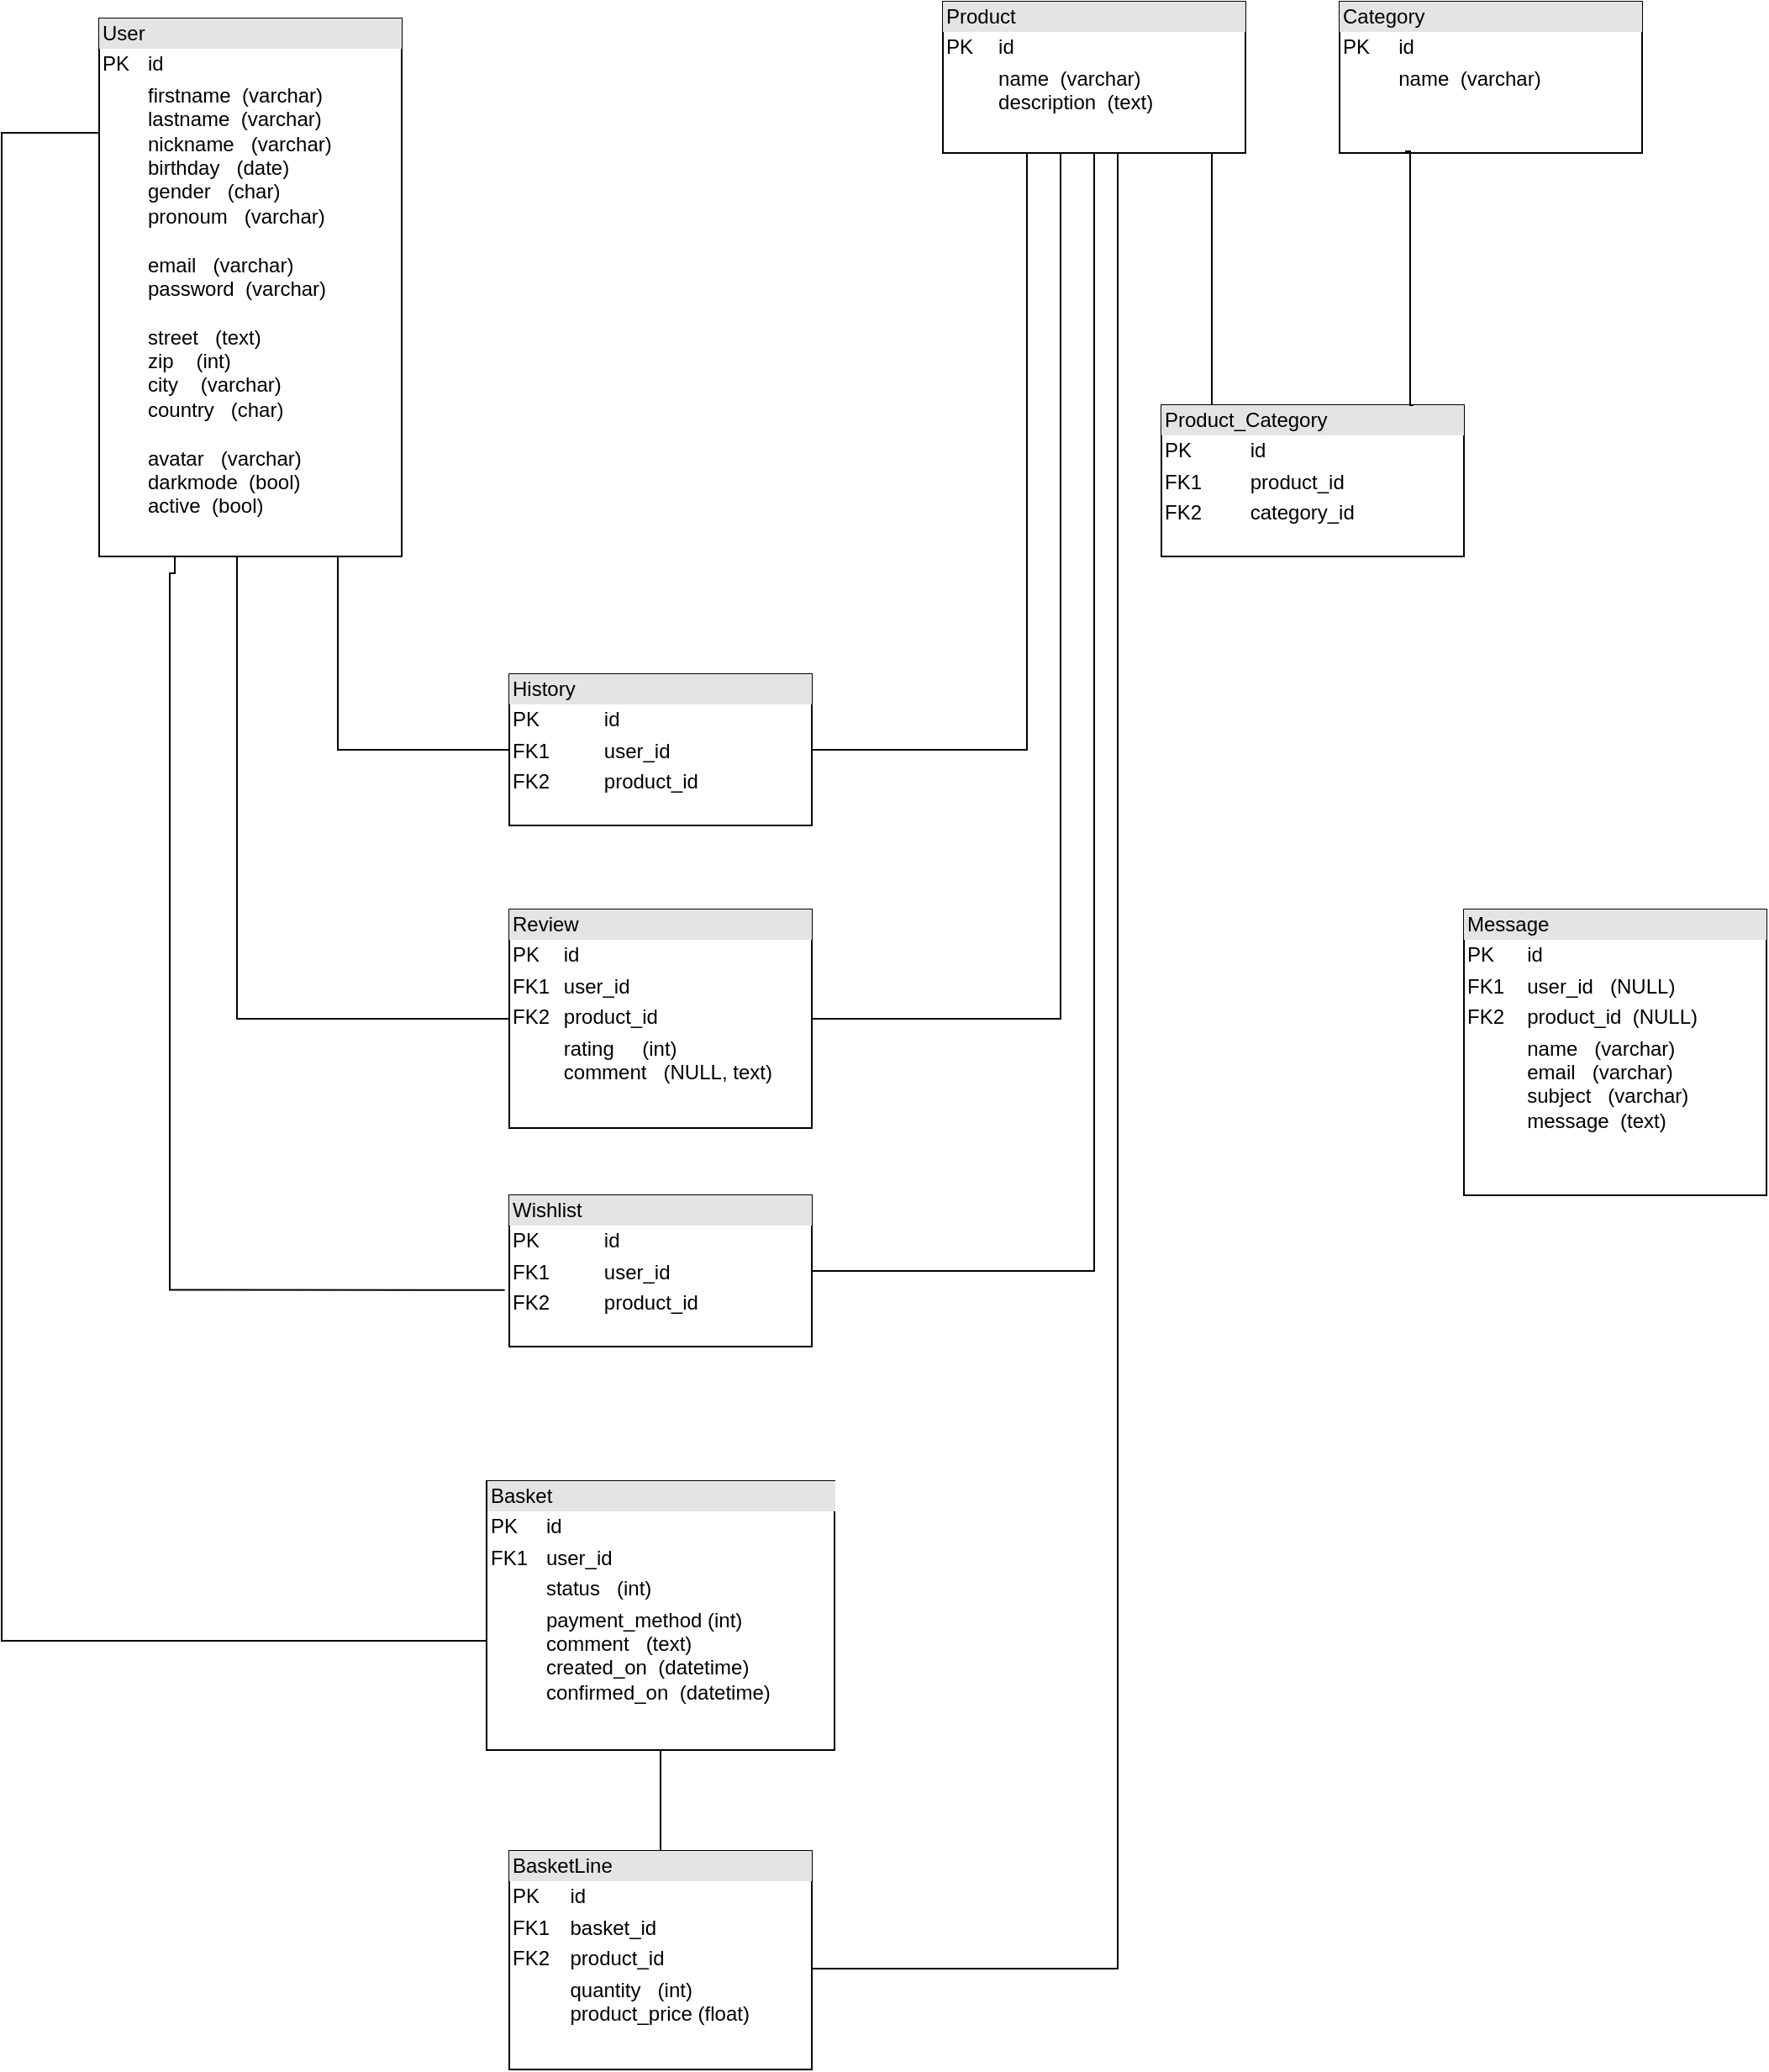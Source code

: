 <mxfile version="17.4.3" type="github">
  <diagram name="Page-1" id="efa7a0a1-bf9b-a30e-e6df-94a7791c09e9">
    <mxGraphModel dx="2420" dy="1288" grid="1" gridSize="10" guides="1" tooltips="1" connect="1" arrows="1" fold="1" page="1" pageScale="1" pageWidth="826" pageHeight="1169" background="none" math="0" shadow="0">
      <root>
        <mxCell id="0" />
        <mxCell id="1" parent="0" />
        <mxCell id="7sR44fBisxMXBcaijbZk-114" value="&lt;div style=&quot;box-sizing: border-box ; width: 100% ; background: #e4e4e4 ; padding: 2px&quot;&gt;Product&lt;/div&gt;&lt;table style=&quot;width: 100% ; font-size: 1em&quot; cellpadding=&quot;2&quot; cellspacing=&quot;0&quot;&gt;&lt;tbody&gt;&lt;tr&gt;&lt;td&gt;PK&lt;/td&gt;&lt;td&gt;id&lt;/td&gt;&lt;/tr&gt;&lt;tr&gt;&lt;td&gt;&lt;/td&gt;&lt;td&gt;name&lt;span style=&quot;white-space: pre&quot;&gt;	&lt;span style=&quot;white-space: pre&quot;&gt;	&lt;/span&gt;&lt;/span&gt;(varchar)&lt;br&gt;description&amp;nbsp;&lt;span style=&quot;white-space: pre&quot;&gt;	&lt;/span&gt;(text)&lt;/td&gt;&lt;/tr&gt;&lt;/tbody&gt;&lt;/table&gt;" style="verticalAlign=top;align=left;overflow=fill;html=1;" parent="1" vertex="1">
          <mxGeometry x="940" y="80" width="180" height="90" as="geometry" />
        </mxCell>
        <mxCell id="7sR44fBisxMXBcaijbZk-115" value="&lt;div style=&quot;box-sizing: border-box ; width: 100% ; background: #e4e4e4 ; padding: 2px&quot;&gt;Review&lt;/div&gt;&lt;table style=&quot;width: 100% ; font-size: 1em&quot; cellpadding=&quot;2&quot; cellspacing=&quot;0&quot;&gt;&lt;tbody&gt;&lt;tr&gt;&lt;td&gt;PK&lt;/td&gt;&lt;td&gt;id&lt;/td&gt;&lt;/tr&gt;&lt;tr&gt;&lt;td&gt;FK1&lt;/td&gt;&lt;td&gt;user_id&lt;/td&gt;&lt;/tr&gt;&lt;tr&gt;&lt;td&gt;FK2&lt;/td&gt;&lt;td&gt;product_id&lt;/td&gt;&lt;/tr&gt;&lt;tr&gt;&lt;td&gt;&lt;br&gt;&lt;/td&gt;&lt;td&gt;rating &lt;span style=&quot;white-space: pre&quot;&gt; &lt;/span&gt;&lt;span style=&quot;white-space: pre&quot;&gt; &lt;span style=&quot;white-space: pre&quot;&gt;	&lt;/span&gt;&lt;span style=&quot;white-space: pre&quot;&gt;	&lt;/span&gt;&lt;/span&gt;(int)&lt;br&gt;comment &lt;span style=&quot;white-space: pre&quot;&gt; &lt;span style=&quot;white-space: pre&quot;&gt;	&lt;/span&gt;&lt;/span&gt;(NULL, text)&lt;/td&gt;&lt;/tr&gt;&lt;/tbody&gt;&lt;/table&gt;" style="verticalAlign=top;align=left;overflow=fill;html=1;" parent="1" vertex="1">
          <mxGeometry x="682" y="620" width="180" height="130" as="geometry" />
        </mxCell>
        <mxCell id="7sR44fBisxMXBcaijbZk-117" value="&lt;div style=&quot;box-sizing: border-box ; width: 100% ; background: #e4e4e4 ; padding: 2px&quot;&gt;Category&lt;/div&gt;&lt;table style=&quot;width: 100% ; font-size: 1em&quot; cellpadding=&quot;2&quot; cellspacing=&quot;0&quot;&gt;&lt;tbody&gt;&lt;tr&gt;&lt;td&gt;PK&lt;/td&gt;&lt;td&gt;id&lt;/td&gt;&lt;/tr&gt;&lt;tr&gt;&lt;td&gt;&lt;/td&gt;&lt;td&gt;name&amp;nbsp;&lt;span style=&quot;white-space: pre&quot;&gt;	&lt;/span&gt;(varchar)&lt;/td&gt;&lt;/tr&gt;&lt;/tbody&gt;&lt;/table&gt;" style="verticalAlign=top;align=left;overflow=fill;html=1;" parent="1" vertex="1">
          <mxGeometry x="1176" y="80" width="180" height="90" as="geometry" />
        </mxCell>
        <mxCell id="7sR44fBisxMXBcaijbZk-118" value="&lt;div style=&quot;box-sizing: border-box ; width: 100% ; background: #e4e4e4 ; padding: 2px&quot;&gt;Product_Category&lt;/div&gt;&lt;table style=&quot;width: 100% ; font-size: 1em&quot; cellpadding=&quot;2&quot; cellspacing=&quot;0&quot;&gt;&lt;tbody&gt;&lt;tr&gt;&lt;td&gt;PK&lt;/td&gt;&lt;td&gt;id&lt;/td&gt;&lt;/tr&gt;&lt;tr&gt;&lt;td&gt;FK1&lt;/td&gt;&lt;td&gt;product_id&lt;/td&gt;&lt;/tr&gt;&lt;tr&gt;&lt;td&gt;FK2&lt;/td&gt;&lt;td&gt;category_id&lt;/td&gt;&lt;/tr&gt;&lt;/tbody&gt;&lt;/table&gt;" style="verticalAlign=top;align=left;overflow=fill;html=1;" parent="1" vertex="1">
          <mxGeometry x="1070" y="320" width="180" height="90" as="geometry" />
        </mxCell>
        <mxCell id="7sR44fBisxMXBcaijbZk-119" value="" style="endArrow=none;html=1;edgeStyle=orthogonalEdgeStyle;rounded=0;exitX=0.75;exitY=1;exitDx=0;exitDy=0;" parent="1" source="7sR44fBisxMXBcaijbZk-114" target="7sR44fBisxMXBcaijbZk-118" edge="1">
          <mxGeometry relative="1" as="geometry">
            <mxPoint x="518" y="240" as="sourcePoint" />
            <mxPoint x="678" y="240" as="targetPoint" />
            <Array as="points">
              <mxPoint x="1100" y="170" />
            </Array>
          </mxGeometry>
        </mxCell>
        <mxCell id="7sR44fBisxMXBcaijbZk-122" value="" style="endArrow=none;html=1;edgeStyle=orthogonalEdgeStyle;rounded=0;exitX=0.217;exitY=0.989;exitDx=0;exitDy=0;exitPerimeter=0;" parent="1" source="7sR44fBisxMXBcaijbZk-117" edge="1">
          <mxGeometry relative="1" as="geometry">
            <mxPoint x="738" y="190" as="sourcePoint" />
            <mxPoint x="1220" y="320" as="targetPoint" />
            <Array as="points">
              <mxPoint x="1218" y="169" />
            </Array>
          </mxGeometry>
        </mxCell>
        <mxCell id="7sR44fBisxMXBcaijbZk-125" value="&lt;div style=&quot;box-sizing: border-box ; width: 100% ; background: #e4e4e4 ; padding: 2px&quot;&gt;User&lt;/div&gt;&lt;table style=&quot;width: 100% ; font-size: 1em&quot; cellpadding=&quot;2&quot; cellspacing=&quot;0&quot;&gt;&lt;tbody&gt;&lt;tr&gt;&lt;td&gt;PK&lt;/td&gt;&lt;td&gt;id&lt;/td&gt;&lt;/tr&gt;&lt;tr&gt;&lt;td&gt;&lt;/td&gt;&lt;td&gt;firstname&lt;span&gt;	&lt;span style=&quot;white-space: pre&quot;&gt;	&lt;/span&gt;&lt;/span&gt;(varchar)&lt;br&gt;lastname&lt;span&gt;	&lt;span style=&quot;white-space: pre&quot;&gt;	&lt;/span&gt;&lt;/span&gt;(varchar)&lt;br&gt;nickname&amp;nbsp;&lt;span&gt;	&lt;span style=&quot;white-space: pre&quot;&gt;	&lt;/span&gt;&lt;/span&gt;(varchar)&lt;br&gt;birthday&amp;nbsp;&lt;span style=&quot;white-space: pre&quot;&gt;	&lt;/span&gt;&lt;span style=&quot;white-space: pre&quot;&gt;	&lt;/span&gt;(date)&lt;br&gt;gender &lt;span style=&quot;white-space: pre&quot;&gt;	&lt;/span&gt;&lt;span style=&quot;white-space: pre&quot;&gt;	&lt;/span&gt;(char)&lt;br&gt;pronoum &lt;span style=&quot;white-space: pre&quot;&gt;	&lt;/span&gt;&lt;span style=&quot;white-space: pre&quot;&gt;	&lt;/span&gt;(varchar)&lt;br&gt;&lt;br&gt;email&lt;span&gt;	&lt;span style=&quot;white-space: pre&quot;&gt;	&lt;/span&gt;&lt;span style=&quot;white-space: pre&quot;&gt;	&lt;/span&gt;&lt;/span&gt;(varchar)&lt;br&gt;password&lt;span&gt;	&lt;span style=&quot;white-space: pre&quot;&gt;	&lt;/span&gt;&lt;/span&gt;(varchar)&lt;br&gt;&lt;br&gt;street&lt;span&gt;	&lt;span style=&quot;white-space: pre&quot;&gt;	&lt;/span&gt;&lt;span style=&quot;white-space: pre&quot;&gt;	&lt;/span&gt;&lt;/span&gt;(text)&lt;br&gt;zip&lt;span&gt;	&lt;span style=&quot;white-space: pre&quot;&gt;	&lt;/span&gt;&lt;span style=&quot;white-space: pre&quot;&gt;	&lt;/span&gt;&lt;span style=&quot;white-space: pre&quot;&gt;	&lt;/span&gt;&lt;/span&gt;(int)&lt;br&gt;city&lt;span&gt;	&lt;span style=&quot;white-space: pre&quot;&gt;	&lt;/span&gt;&lt;span style=&quot;white-space: pre&quot;&gt;	&lt;/span&gt;&lt;span style=&quot;white-space: pre&quot;&gt;	&lt;/span&gt;&lt;/span&gt;(varchar)&lt;br&gt;country&lt;span&gt;	&lt;span style=&quot;white-space: pre&quot;&gt;	&lt;/span&gt;&lt;span style=&quot;white-space: pre&quot;&gt;	&lt;/span&gt;&lt;/span&gt;(char)&lt;br&gt;&lt;br&gt;avatar &lt;span style=&quot;white-space: pre&quot;&gt;	&lt;/span&gt;&lt;span style=&quot;white-space: pre&quot;&gt;	&lt;/span&gt;(varchar)&lt;br&gt;darkmode &lt;span style=&quot;white-space: pre&quot;&gt;	&lt;/span&gt;(bool)&lt;br&gt;active&lt;span style=&quot;white-space: pre&quot;&gt;	&lt;/span&gt;&lt;span style=&quot;white-space: pre&quot;&gt;	&lt;/span&gt;(bool)&lt;br&gt;&lt;br&gt;&lt;/td&gt;&lt;/tr&gt;&lt;/tbody&gt;&lt;/table&gt;" style="verticalAlign=top;align=left;overflow=fill;html=1;" parent="1" vertex="1">
          <mxGeometry x="438" y="90" width="180" height="320" as="geometry" />
        </mxCell>
        <mxCell id="7sR44fBisxMXBcaijbZk-126" value="" style="endArrow=none;html=1;edgeStyle=orthogonalEdgeStyle;rounded=0;exitX=0.75;exitY=1;exitDx=0;exitDy=0;entryX=0;entryY=0.5;entryDx=0;entryDy=0;" parent="1" source="7sR44fBisxMXBcaijbZk-125" target="7sR44fBisxMXBcaijbZk-115" edge="1">
          <mxGeometry relative="1" as="geometry">
            <mxPoint x="738" y="190" as="sourcePoint" />
            <mxPoint x="768" y="295" as="targetPoint" />
            <Array as="points">
              <mxPoint x="520" y="410" />
              <mxPoint x="520" y="685" />
            </Array>
          </mxGeometry>
        </mxCell>
        <mxCell id="7sR44fBisxMXBcaijbZk-139" value="&lt;div style=&quot;box-sizing: border-box ; width: 100% ; background: #e4e4e4 ; padding: 2px&quot;&gt;Message&lt;/div&gt;&lt;table style=&quot;width: 100% ; font-size: 1em&quot; cellpadding=&quot;2&quot; cellspacing=&quot;0&quot;&gt;&lt;tbody&gt;&lt;tr&gt;&lt;td&gt;PK&lt;/td&gt;&lt;td&gt;id&lt;/td&gt;&lt;/tr&gt;&lt;tr&gt;&lt;td&gt;FK1&lt;/td&gt;&lt;td&gt;user_id &lt;span style=&quot;white-space: pre&quot;&gt; &lt;/span&gt;&lt;span style=&quot;white-space: pre&quot;&gt; &lt;/span&gt;(NULL)&lt;/td&gt;&lt;/tr&gt;&lt;tr&gt;&lt;td&gt;FK2&lt;/td&gt;&lt;td&gt;product_id &lt;span style=&quot;white-space: pre&quot;&gt; &lt;/span&gt;(NULL)&lt;/td&gt;&lt;/tr&gt;&lt;tr&gt;&lt;td&gt;&lt;br&gt;&lt;/td&gt;&lt;td&gt;name &lt;span style=&quot;white-space: pre&quot;&gt; &lt;span style=&quot;white-space: pre&quot;&gt; &lt;/span&gt;&lt;/span&gt;(varchar)&lt;br&gt;email &lt;span style=&quot;white-space: pre&quot;&gt; &lt;span style=&quot;white-space: pre&quot;&gt; &lt;/span&gt;&lt;/span&gt;(varchar)&lt;br&gt;subject &lt;span style=&quot;white-space: pre&quot;&gt; &lt;span style=&quot;white-space: pre&quot;&gt; &lt;/span&gt;&lt;/span&gt;(varchar)&lt;br&gt;message &lt;span style=&quot;white-space: pre&quot;&gt; &lt;/span&gt;(text)&lt;br&gt;&lt;br&gt;&lt;/td&gt;&lt;/tr&gt;&lt;/tbody&gt;&lt;/table&gt;" style="verticalAlign=top;align=left;overflow=fill;html=1;" parent="1" vertex="1">
          <mxGeometry x="1250" y="620" width="180" height="170" as="geometry" />
        </mxCell>
        <mxCell id="7sR44fBisxMXBcaijbZk-140" value="&lt;div style=&quot;box-sizing: border-box ; width: 100% ; background: #e4e4e4 ; padding: 2px&quot;&gt;Basket&lt;/div&gt;&lt;table style=&quot;width: 100% ; font-size: 1em&quot; cellpadding=&quot;2&quot; cellspacing=&quot;0&quot;&gt;&lt;tbody&gt;&lt;tr&gt;&lt;td&gt;PK&lt;/td&gt;&lt;td&gt;id&lt;/td&gt;&lt;/tr&gt;&lt;tr&gt;&lt;td&gt;FK1&lt;/td&gt;&lt;td&gt;user_id&lt;/td&gt;&lt;/tr&gt;&lt;tr&gt;&lt;td&gt;&lt;br&gt;&lt;/td&gt;&lt;td&gt;status&lt;span style=&quot;white-space: pre&quot;&gt;	&lt;/span&gt;&lt;span style=&quot;white-space: pre&quot;&gt;	&lt;span style=&quot;white-space: pre&quot;&gt;	&lt;/span&gt;&lt;/span&gt;(int)&lt;/td&gt;&lt;/tr&gt;&lt;tr&gt;&lt;td&gt;&lt;br&gt;&lt;/td&gt;&lt;td&gt;payment_method&lt;span style=&quot;white-space: pre&quot;&gt;	&lt;/span&gt;(int)&lt;br&gt;comment&amp;nbsp;&lt;span style=&quot;white-space: pre&quot;&gt;	&lt;/span&gt;&lt;span style=&quot;white-space: pre&quot;&gt;	&lt;/span&gt;(text)&lt;br&gt;created_on&lt;span style=&quot;white-space: pre&quot;&gt;	&lt;/span&gt;&lt;span style=&quot;white-space: pre&quot;&gt;	&lt;/span&gt;(datetime)&lt;br&gt;confirmed_on&lt;span style=&quot;white-space: pre&quot;&gt;	&lt;/span&gt;&lt;span style=&quot;white-space: pre&quot;&gt;	&lt;/span&gt;(datetime)&lt;br&gt;&lt;br&gt;&lt;/td&gt;&lt;/tr&gt;&lt;/tbody&gt;&lt;/table&gt;" style="verticalAlign=top;align=left;overflow=fill;html=1;" parent="1" vertex="1">
          <mxGeometry x="668.5" y="960" width="207" height="160" as="geometry" />
        </mxCell>
        <mxCell id="7sR44fBisxMXBcaijbZk-141" value="&lt;div style=&quot;box-sizing: border-box ; width: 100% ; background: #e4e4e4 ; padding: 2px&quot;&gt;BasketLine&lt;/div&gt;&lt;table style=&quot;width: 100% ; font-size: 1em&quot; cellpadding=&quot;2&quot; cellspacing=&quot;0&quot;&gt;&lt;tbody&gt;&lt;tr&gt;&lt;td&gt;PK&lt;/td&gt;&lt;td&gt;id&lt;/td&gt;&lt;/tr&gt;&lt;tr&gt;&lt;td&gt;FK1&lt;/td&gt;&lt;td&gt;basket_id&lt;/td&gt;&lt;/tr&gt;&lt;tr&gt;&lt;td&gt;FK2&lt;/td&gt;&lt;td&gt;product_id&lt;/td&gt;&lt;/tr&gt;&lt;tr&gt;&lt;td&gt;&lt;br&gt;&lt;/td&gt;&lt;td&gt;quantity&amp;nbsp;&lt;span style=&quot;white-space: pre&quot;&gt;	&lt;/span&gt;&lt;span style=&quot;white-space: pre&quot;&gt;	&lt;/span&gt;(int)&lt;br&gt;product_price&lt;span style=&quot;white-space: pre&quot;&gt;	&lt;/span&gt;(float)&lt;br&gt;&lt;br&gt;&lt;/td&gt;&lt;/tr&gt;&lt;/tbody&gt;&lt;/table&gt;" style="verticalAlign=top;align=left;overflow=fill;html=1;" parent="1" vertex="1">
          <mxGeometry x="682" y="1180" width="180" height="130" as="geometry" />
        </mxCell>
        <mxCell id="AuwNVF_dNo3nPXUds2mM-90" value="" style="endArrow=none;html=1;edgeStyle=orthogonalEdgeStyle;rounded=0;exitX=0;exitY=0.75;exitDx=0;exitDy=0;entryX=0;entryY=0.5;entryDx=0;entryDy=0;" edge="1" parent="1" source="7sR44fBisxMXBcaijbZk-125" target="7sR44fBisxMXBcaijbZk-140">
          <mxGeometry relative="1" as="geometry">
            <mxPoint x="493" y="190" as="sourcePoint" />
            <mxPoint x="603" y="560" as="targetPoint" />
            <Array as="points">
              <mxPoint x="438" y="158" />
              <mxPoint x="380" y="158" />
              <mxPoint x="380" y="1055" />
            </Array>
          </mxGeometry>
        </mxCell>
        <mxCell id="AuwNVF_dNo3nPXUds2mM-96" value="" style="endArrow=none;html=1;edgeStyle=orthogonalEdgeStyle;rounded=0;entryX=0.5;entryY=0;entryDx=0;entryDy=0;" edge="1" parent="1" source="7sR44fBisxMXBcaijbZk-140" target="7sR44fBisxMXBcaijbZk-141">
          <mxGeometry relative="1" as="geometry">
            <mxPoint x="652.98" y="900.01" as="sourcePoint" />
            <mxPoint x="649.9" y="990.01" as="targetPoint" />
          </mxGeometry>
        </mxCell>
        <mxCell id="7sR44fBisxMXBcaijbZk-132" value="&lt;div style=&quot;box-sizing: border-box ; width: 100% ; background: #e4e4e4 ; padding: 2px&quot;&gt;History&lt;/div&gt;&lt;table style=&quot;width: 100% ; font-size: 1em&quot; cellpadding=&quot;2&quot; cellspacing=&quot;0&quot;&gt;&lt;tbody&gt;&lt;tr&gt;&lt;td&gt;PK&lt;/td&gt;&lt;td&gt;id&lt;/td&gt;&lt;/tr&gt;&lt;tr&gt;&lt;td&gt;FK1&lt;/td&gt;&lt;td&gt;user_id&lt;/td&gt;&lt;/tr&gt;&lt;tr&gt;&lt;td&gt;FK2&lt;/td&gt;&lt;td&gt;product_id&lt;/td&gt;&lt;/tr&gt;&lt;/tbody&gt;&lt;/table&gt;" style="verticalAlign=top;align=left;overflow=fill;html=1;" parent="1" vertex="1">
          <mxGeometry x="682" y="480" width="180" height="90" as="geometry" />
        </mxCell>
        <mxCell id="AuwNVF_dNo3nPXUds2mM-99" value="" style="endArrow=none;html=1;edgeStyle=orthogonalEdgeStyle;rounded=0;" edge="1" parent="1" target="7sR44fBisxMXBcaijbZk-132">
          <mxGeometry relative="1" as="geometry">
            <mxPoint x="1030" y="170" as="sourcePoint" />
            <mxPoint x="683" y="550.0" as="targetPoint" />
            <Array as="points">
              <mxPoint x="990" y="170" />
              <mxPoint x="990" y="525" />
            </Array>
          </mxGeometry>
        </mxCell>
        <mxCell id="AuwNVF_dNo3nPXUds2mM-102" value="&lt;div style=&quot;box-sizing: border-box ; width: 100% ; background: #e4e4e4 ; padding: 2px&quot;&gt;Wishlist&lt;/div&gt;&lt;table style=&quot;width: 100% ; font-size: 1em&quot; cellpadding=&quot;2&quot; cellspacing=&quot;0&quot;&gt;&lt;tbody&gt;&lt;tr&gt;&lt;td&gt;PK&lt;/td&gt;&lt;td&gt;id&lt;/td&gt;&lt;/tr&gt;&lt;tr&gt;&lt;td&gt;FK1&lt;/td&gt;&lt;td&gt;user_id&lt;/td&gt;&lt;/tr&gt;&lt;tr&gt;&lt;td&gt;FK2&lt;/td&gt;&lt;td&gt;product_id&lt;/td&gt;&lt;/tr&gt;&lt;/tbody&gt;&lt;/table&gt;" style="verticalAlign=top;align=left;overflow=fill;html=1;" vertex="1" parent="1">
          <mxGeometry x="682" y="790" width="180" height="90" as="geometry" />
        </mxCell>
        <mxCell id="AuwNVF_dNo3nPXUds2mM-103" value="" style="endArrow=none;html=1;edgeStyle=orthogonalEdgeStyle;rounded=0;exitX=0.5;exitY=1;exitDx=0;exitDy=0;" edge="1" parent="1" source="7sR44fBisxMXBcaijbZk-114" target="AuwNVF_dNo3nPXUds2mM-102">
          <mxGeometry relative="1" as="geometry">
            <mxPoint x="738" y="167.5" as="sourcePoint" />
            <mxPoint x="805" y="440" as="targetPoint" />
            <Array as="points">
              <mxPoint x="1030" y="835" />
            </Array>
          </mxGeometry>
        </mxCell>
        <mxCell id="AuwNVF_dNo3nPXUds2mM-104" value="" style="endArrow=none;html=1;edgeStyle=orthogonalEdgeStyle;rounded=0;exitX=0.5;exitY=1;exitDx=0;exitDy=0;entryX=1;entryY=0.5;entryDx=0;entryDy=0;" edge="1" parent="1" source="7sR44fBisxMXBcaijbZk-114" target="7sR44fBisxMXBcaijbZk-115">
          <mxGeometry relative="1" as="geometry">
            <mxPoint x="1040" y="180" as="sourcePoint" />
            <mxPoint x="700" y="845.048" as="targetPoint" />
            <Array as="points">
              <mxPoint x="1010" y="170" />
              <mxPoint x="1010" y="685" />
            </Array>
          </mxGeometry>
        </mxCell>
        <mxCell id="AuwNVF_dNo3nPXUds2mM-105" value="" style="endArrow=none;html=1;edgeStyle=orthogonalEdgeStyle;rounded=0;entryX=0;entryY=0.5;entryDx=0;entryDy=0;" edge="1" parent="1" target="7sR44fBisxMXBcaijbZk-132">
          <mxGeometry relative="1" as="geometry">
            <mxPoint x="580" y="410" as="sourcePoint" />
            <mxPoint x="520" y="695" as="targetPoint" />
            <Array as="points">
              <mxPoint x="580" y="410" />
              <mxPoint x="580" y="525" />
            </Array>
          </mxGeometry>
        </mxCell>
        <mxCell id="AuwNVF_dNo3nPXUds2mM-107" value="" style="endArrow=none;html=1;edgeStyle=orthogonalEdgeStyle;rounded=0;exitX=0.25;exitY=1;exitDx=0;exitDy=0;entryX=-0.015;entryY=0.626;entryDx=0;entryDy=0;entryPerimeter=0;" edge="1" parent="1" source="7sR44fBisxMXBcaijbZk-125" target="AuwNVF_dNo3nPXUds2mM-102">
          <mxGeometry relative="1" as="geometry">
            <mxPoint x="583" y="420.0" as="sourcePoint" />
            <mxPoint x="692" y="695" as="targetPoint" />
            <Array as="points">
              <mxPoint x="483" y="420" />
              <mxPoint x="480" y="420" />
              <mxPoint x="480" y="846" />
            </Array>
          </mxGeometry>
        </mxCell>
        <mxCell id="AuwNVF_dNo3nPXUds2mM-108" value="" style="endArrow=none;html=1;edgeStyle=orthogonalEdgeStyle;rounded=0;" edge="1" parent="1" source="7sR44fBisxMXBcaijbZk-114" target="7sR44fBisxMXBcaijbZk-141">
          <mxGeometry relative="1" as="geometry">
            <mxPoint x="1043.5" y="585" as="sourcePoint" />
            <mxPoint x="875.5" y="1250" as="targetPoint" />
            <Array as="points">
              <mxPoint x="1044" y="1250" />
            </Array>
          </mxGeometry>
        </mxCell>
      </root>
    </mxGraphModel>
  </diagram>
</mxfile>
